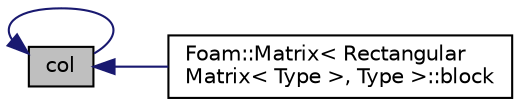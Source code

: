 digraph "col"
{
  bgcolor="transparent";
  edge [fontname="Helvetica",fontsize="10",labelfontname="Helvetica",labelfontsize="10"];
  node [fontname="Helvetica",fontsize="10",shape=record];
  rankdir="LR";
  Node120 [label="col",height=0.2,width=0.4,color="black", fillcolor="grey75", style="filled", fontcolor="black"];
  Node120 -> Node121 [dir="back",color="midnightblue",fontsize="10",style="solid",fontname="Helvetica"];
  Node121 [label="Foam::Matrix\< Rectangular\lMatrix\< Type \>, Type \>::block",height=0.2,width=0.4,color="black",URL="$a27889.html#ac1cf59cbac1171e5ad70cfe8422e4573"];
  Node120 -> Node120 [dir="back",color="midnightblue",fontsize="10",style="solid",fontname="Helvetica"];
}
